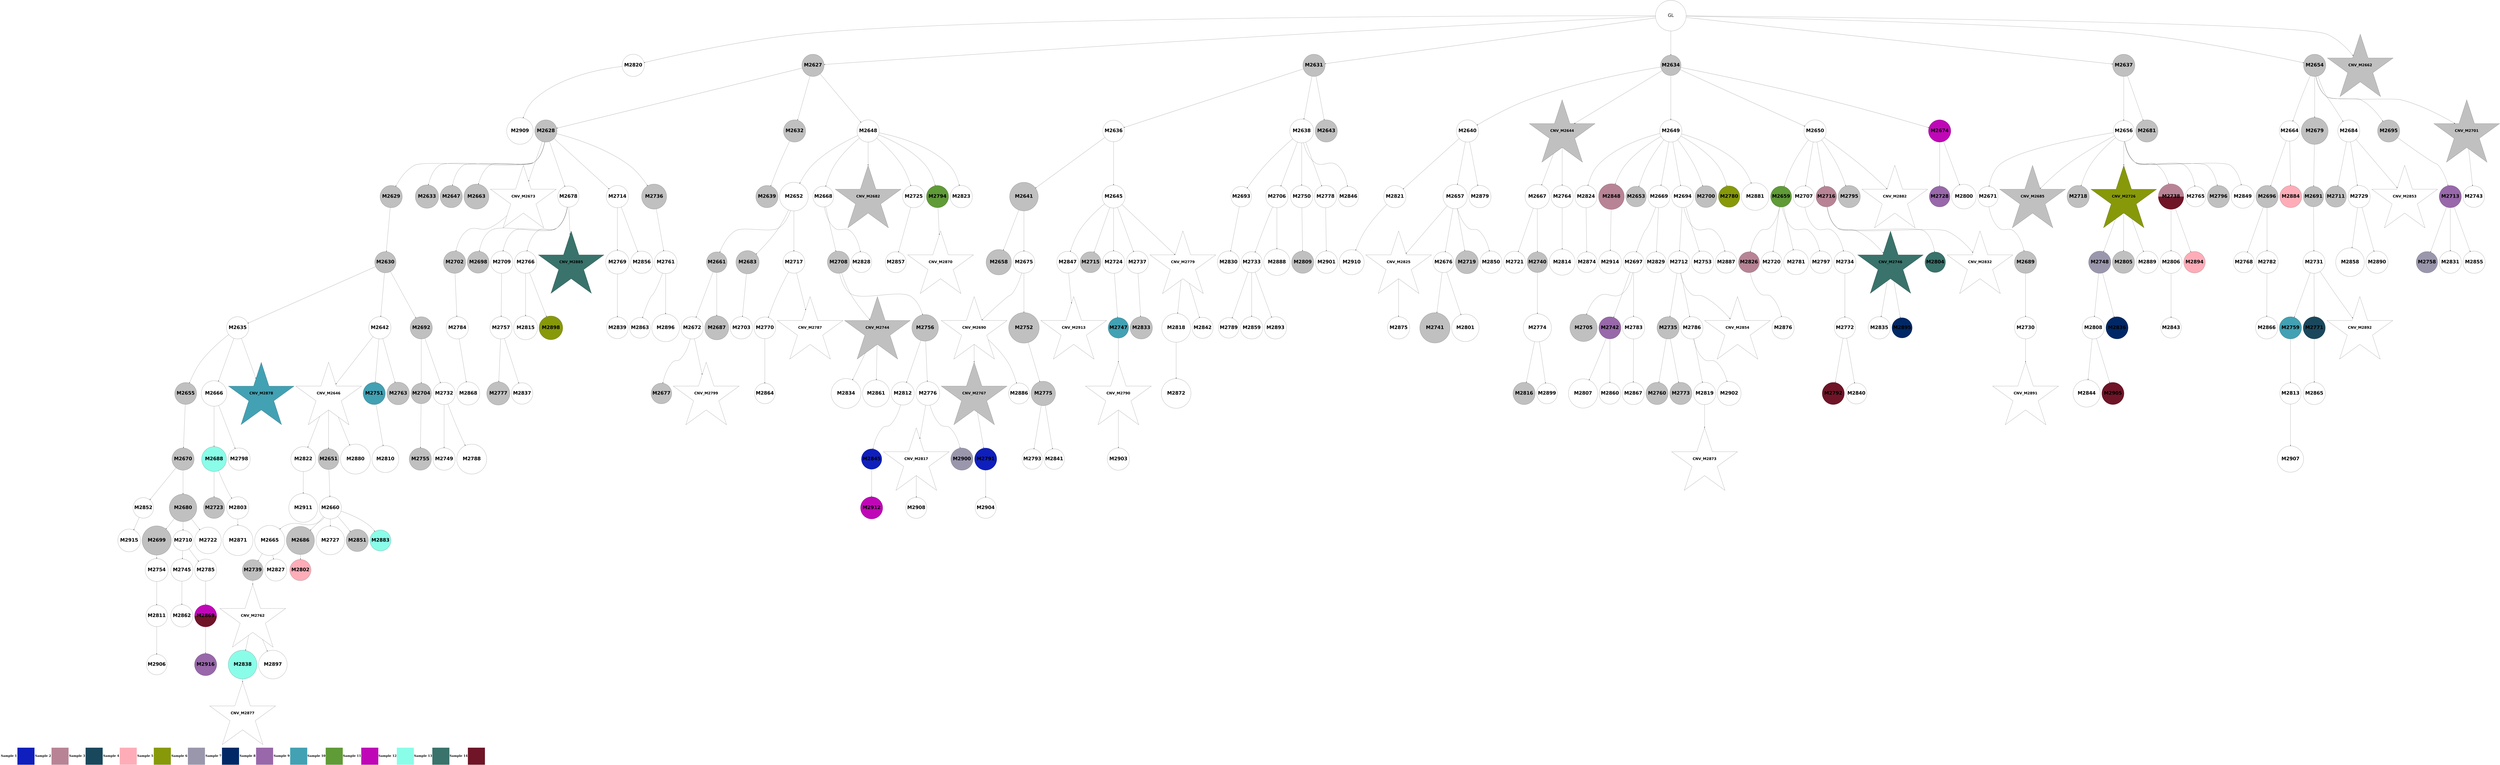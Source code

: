 digraph G { 
rankdir=TB;
2818 -> 2855;
2820 -> 2856;
2820 -> 2917;
2823 -> 2918;
2824 -> 2857;
2825 -> 2919;
2829 -> 2920;
2830 -> 2884;
2831 -> 2885;
2832 -> 2921;
2833 -> 2922;
2834 -> 2923;
2836 -> 2886;
2837 -> 2887;
2838 -> 2888;
2850 -> 2889;
2857 -> 2924;
2859 -> 2925;
2860 -> 2926;
2864 -> 2927;
2881 -> 2928;
2638 -> 2639;
2638 -> 2643;
2638 -> 2646;
2638 -> 2649;
2638 -> 2666;
2638 -> 2674;
2638 -> 2832;
2639 -> 2640;
2639 -> 2644;
2639 -> 2660;
2640 -> 2641;
2640 -> 2645;
2640 -> 2659;
2640 -> 2675;
2640 -> 2685;
2640 -> 2690;
2640 -> 2726;
2640 -> 2748;
2641 -> 2642;
2642 -> 2647;
2642 -> 2654;
2642 -> 2704;
2643 -> 2648;
2643 -> 2650;
2643 -> 2655;
2644 -> 2651;
2646 -> 2652;
2646 -> 2656;
2646 -> 2661;
2646 -> 2662;
2646 -> 2686;
2647 -> 2667;
2647 -> 2678;
2647 -> 2890;
2648 -> 2653;
2648 -> 2657;
2649 -> 2668;
2649 -> 2693;
2650 -> 2705;
2650 -> 2718;
2650 -> 2762;
2650 -> 2790;
2650 -> 2858;
2652 -> 2669;
2652 -> 2833;
2652 -> 2891;
2653 -> 2670;
2653 -> 2687;
2654 -> 2658;
2654 -> 2763;
2654 -> 2775;
2656 -> 2679;
2656 -> 2776;
2657 -> 2727;
2657 -> 2736;
2657 -> 2749;
2657 -> 2791;
2657 -> 2859;
2658 -> 2663;
2658 -> 2834;
2658 -> 2892;
2660 -> 2664;
2660 -> 2680;
2660 -> 2694;
2660 -> 2737;
2660 -> 2806;
2660 -> 2835;
2661 -> 2665;
2661 -> 2681;
2661 -> 2706;
2661 -> 2712;
2661 -> 2792;
2661 -> 2836;
2661 -> 2860;
2661 -> 2893;
2662 -> 2671;
2662 -> 2719;
2662 -> 2728;
2662 -> 2807;
2662 -> 2894;
2663 -> 2672;
2664 -> 2673;
2664 -> 2695;
2664 -> 2729;
2666 -> 2676;
2666 -> 2691;
2666 -> 2696;
2666 -> 2707;
2666 -> 2713;
2667 -> 2682;
2668 -> 2683;
2668 -> 2697;
2668 -> 2730;
2668 -> 2738;
2668 -> 2750;
2668 -> 2777;
2668 -> 2808;
2668 -> 2861;
2669 -> 2688;
2669 -> 2731;
2669 -> 2837;
2669 -> 2862;
2671 -> 2732;
2671 -> 2793;
2671 -> 2809;
2671 -> 2838;
2672 -> 2677;
2672 -> 2698;
2672 -> 2739;
2672 -> 2863;
2672 -> 2895;
2673 -> 2684;
2673 -> 2699;
2676 -> 2708;
2676 -> 2896;
2677 -> 2751;
2677 -> 2839;
2678 -> 2700;
2678 -> 2810;
2679 -> 2733;
2679 -> 2752;
2680 -> 2720;
2680 -> 2840;
2681 -> 2709;
2681 -> 2841;
2682 -> 2692;
2682 -> 2864;
2683 -> 2701;
2684 -> 2689;
2684 -> 2811;
2685 -> 2714;
2686 -> 2740;
2686 -> 2812;
2687 -> 2702;
2687 -> 2764;
2688 -> 2753;
2688 -> 2813;
2690 -> 2710;
2690 -> 2721;
2690 -> 2778;
2690 -> 2897;
2691 -> 2703;
2692 -> 2711;
2692 -> 2722;
2692 -> 2734;
2695 -> 2715;
2696 -> 2723;
2696 -> 2741;
2696 -> 2865;
2698 -> 2814;
2700 -> 2735;
2700 -> 2815;
2701 -> 2742;
2702 -> 2779;
2702 -> 2898;
2703 -> 2743;
2704 -> 2716;
2704 -> 2744;
2705 -> 2842;
2706 -> 2724;
2706 -> 2765;
2706 -> 2899;
2707 -> 2725;
2708 -> 2780;
2708 -> 2794;
2709 -> 2717;
2709 -> 2754;
2709 -> 2795;
2711 -> 2766;
2713 -> 2755;
2714 -> 2796;
2716 -> 2767;
2718 -> 2745;
2718 -> 2900;
2719 -> 2746;
2720 -> 2756;
2720 -> 2768;
2721 -> 2769;
2722 -> 2757;
2722 -> 2797;
2724 -> 2747;
2724 -> 2798;
2724 -> 2866;
2725 -> 2770;
2725 -> 2843;
2725 -> 2867;
2726 -> 2781;
2726 -> 2868;
2728 -> 2758;
2728 -> 2816;
2728 -> 2844;
2729 -> 2782;
2729 -> 2799;
2736 -> 2759;
2737 -> 2869;
2738 -> 2760;
2738 -> 2817;
2738 -> 2901;
2741 -> 2870;
2741 -> 2902;
2742 -> 2903;
2743 -> 2771;
2743 -> 2783;
2743 -> 2904;
2744 -> 2761;
2744 -> 2800;
2745 -> 2801;
2745 -> 2871;
2745 -> 2905;
2746 -> 2784;
2747 -> 2772;
2747 -> 2785;
2748 -> 2773;
2749 -> 2845;
2750 -> 2818;
2750 -> 2906;
2751 -> 2774;
2752 -> 2786;
2754 -> 2819;
2754 -> 2872;
2756 -> 2846;
2756 -> 2873;
2757 -> 2874;
2758 -> 2847;
2758 -> 2907;
2759 -> 2802;
2760 -> 2820;
2760 -> 2848;
2762 -> 2821;
2763 -> 2822;
2764 -> 2787;
2766 -> 2823;
2768 -> 2788;
2768 -> 2824;
2769 -> 2789;
2769 -> 2849;
2771 -> 2825;
2773 -> 2875;
2773 -> 2908;
2774 -> 2850;
2774 -> 2909;
2776 -> 2826;
2778 -> 2827;
2778 -> 2910;
2779 -> 2803;
2781 -> 2851;
2782 -> 2876;
2783 -> 2877;
2784 -> 2804;
2784 -> 2852;
2786 -> 2828;
2786 -> 2911;
2787 -> 2805;
2787 -> 2853;
2788 -> 2829;
2788 -> 2912;
2790 -> 2913;
2791 -> 2830;
2791 -> 2854;
2794 -> 2878;
2795 -> 2879;
2796 -> 2880;
2797 -> 2881;
2798 -> 2831;
2798 -> 2914;
2802 -> 2915;
2803 -> 2916;
2806 -> 2882;
2815 -> 2883;
2750 [shape=circle style=wedged color="#b88495:#6f1527" fontname="helvetica-bold" fontsize=56 label="M2738" width=4.18 height=2 ];
2917 [shape=circle style=filled fillcolor="#6f1527" fontname="helvetica-bold" fontsize=56 label="M2905" width=0.92 height=2 ];
2659 [shape=circle style=filled fillcolor=grey fontname="helvetica-bold" fontsize=56 label="M2647" width=0.18 height=2 ];
2804 [shape=circle style=filled fillcolor="#6f1527" fontname="helvetica-bold" fontsize=56 label="M2792" width=1.1 height=2 ];
2881 [shape=circle style=wedged color="#c007b7:#6f1527" fontname="helvetica-bold" fontsize=56 label="M2869" width=0.58 height=2 ];
2810 [shape=circle style=filled fillcolor=white fontname="helvetica-bold" fontsize=56 label="M2798" width=1.27 height=2 ];
2809 [shape=circle style=filled fillcolor=white fontname="helvetica-bold" fontsize=56 label="M2797" width=0.17 height=2 ];
2870 [shape=circle style=filled fillcolor=white fontname="helvetica-bold" fontsize=56 label="M2858" width=4.66 height=2 ];
2880 [shape=circle style=filled fillcolor=white fontname="helvetica-bold" fontsize=56 label="M2868" width=3.75 height=2 ];
2849 [shape=circle style=filled fillcolor=white fontname="helvetica-bold" fontsize=56 label="M2837" width=2.34 height=2 ];
2823 [shape=circle style=filled fillcolor=white fontname="helvetica-bold" fontsize=56 label="M2811" width=3.51 height=2 ];
2729 [shape=circle style=filled fillcolor=white fontname="helvetica-bold" fontsize=56 label="M2717" width=3.58 height=2 ];
2733 [shape=circle style=filled fillcolor=white fontname="helvetica-bold" fontsize=56 label="M2721" width=2.09 height=2 ];
2707 [shape=circle style=filled fillcolor=grey fontname="helvetica-bold" fontsize=56 label="M2695" width=1.36 height=2 ];
2687 [shape=circle style=filled fillcolor=white fontname="helvetica-bold" fontsize=56 label="M2675" width=2.12 height=2 ];
2897 [shape=star style=filled fillcolor="#39736b" fontname="helvetica-bold" fontsize=42 label="CNV_M2885"];
2713 [shape=star style=filled fillcolor=grey fontname="helvetica-bold" fontsize=42 label="CNV_M2701"];
2889 [shape=star style=filled fillcolor=white fontname="helvetica-bold" fontsize=42 label="CNV_M2877"];
2658 [shape=star style=filled fillcolor=white fontname="helvetica-bold" fontsize=42 label="CNV_M2646"];
2816 [shape=circle style=filled fillcolor="#39736b" fontname="helvetica-bold" fontsize=56 label="M2804" width=2.94 height=2 ];
2789 [shape=circle style=filled fillcolor=grey fontname="helvetica-bold" fontsize=56 label="M2777" width=3.78 height=2 ];
2815 [shape=circle style=filled fillcolor=white fontname="helvetica-bold" fontsize=56 label="M2803" width=0.2 height=2 ];
2782 [shape=circle style=filled fillcolor=white fontname="helvetica-bold" fontsize=56 label="M2770" width=2.21 height=2 ];
2692 [shape=circle style=filled fillcolor=grey fontname="helvetica-bold" fontsize=56 label="M2680" width=4.48 height=2 ];
2775 [shape=circle style=filled fillcolor=grey fontname="helvetica-bold" fontsize=56 label="M2763" width=3.68 height=2 ];
2925 [shape=star style=filled fillcolor=white fontname="helvetica-bold" fontsize=42 label="CNV_M2913"];
2908 [shape=circle style=filled fillcolor=white fontname="helvetica-bold" fontsize=56 label="M2896" width=4.51 height=2 ];
2678 [shape=circle style=filled fillcolor=white fontname="helvetica-bold" fontsize=56 label="M2666" width=4.16 height=2 ];
2832 [shape=circle style=filled fillcolor=white fontname="helvetica-bold" fontsize=56 label="M2820" width=0.05 height=2 ];
2850 [shape=circle style=filled fillcolor="#8afde9" fontname="helvetica-bold" fontsize=56 label="M2838" width=4.7 height=2 ];
2675 [shape=circle style=filled fillcolor=grey fontname="helvetica-bold" fontsize=56 label="M2663" width=4.07 height=2 ];
2708 [shape=circle style=filled fillcolor=grey fontname="helvetica-bold" fontsize=56 label="M2696" width=0.19 height=2 ];
2888 [shape=circle style=filled fillcolor=white fontname="helvetica-bold" fontsize=56 label="M2876" width=1.79 height=2 ];
2731 [shape=circle style=filled fillcolor=grey fontname="helvetica-bold" fontsize=56 label="M2719" width=3.75 height=2 ];
2894 [shape=star style=filled fillcolor=white fontname="helvetica-bold" fontsize=42 label="CNV_M2882"];
2755 [shape=circle style=filled fillcolor=white fontname="helvetica-bold" fontsize=56 label="M2743" width=3.52 height=2 ];
2895 [shape=circle style=filled fillcolor="#8afde9" fontname="helvetica-bold" fontsize=56 label="M2883" width=2.57 height=2 ];
2666 [shape=circle style=filled fillcolor=grey fontname="helvetica-bold" fontsize=56 label="M2654" width=1.86 height=2 ];
2672 [shape=circle style=filled fillcolor=white fontname="helvetica-bold" fontsize=56 label="M2660" width=1.2 height=2 ];
2640 [shape=circle style=filled fillcolor=grey fontname="helvetica-bold" fontsize=56 label="M2628" width=0.17 height=2 ];
2817 [shape=circle style=filled fillcolor=grey fontname="helvetica-bold" fontsize=56 label="M2805" width=1.89 height=2 ];
2759 [shape=circle style=filled fillcolor="#42a1b3" fontname="helvetica-bold" fontsize=56 label="M2747" width=3.05 height=2 ];
2684 [shape=circle style=filled fillcolor=white fontname="helvetica-bold" fontsize=56 label="M2672" width=1.06 height=2 ];
2671 [shape=circle style=filled fillcolor="#5f9b37" fontname="helvetica-bold" fontsize=56 label="M2659" width=2.58 height=2 ];
2790 [shape=circle style=filled fillcolor=white fontname="helvetica-bold" fontsize=56 label="M2778" width=1.48 height=2 ];
2797 [shape=circle style=filled fillcolor=white fontname="helvetica-bold" fontsize=56 label="M2785" width=2.09 height=2 ];
2866 [shape=star style=filled fillcolor=white fontname="helvetica-bold" fontsize=42 label="CNV_M2854"];
2885 [shape=star style=filled fillcolor=white fontname="helvetica-bold" fontsize=42 label="CNV_M2873"];
2705 [shape=circle style=filled fillcolor=white fontname="helvetica-bold" fontsize=56 label="M2693" width=3.21 height=2 ];
2748 [shape=circle style=filled fillcolor=grey fontname="helvetica-bold" fontsize=56 label="M2736" width=4.09 height=2 ];
2874 [shape=circle style=filled fillcolor=white fontname="helvetica-bold" fontsize=56 label="M2862" width=0.94 height=2 ];
2768 [shape=circle style=filled fillcolor=grey fontname="helvetica-bold" fontsize=56 label="M2756" width=4.34 height=2 ];
2740 [shape=circle style=filled fillcolor="#9868aa" fontname="helvetica-bold" fontsize=56 label="M2728" width=2.8 height=2 ];
2821 [shape=circle style=filled fillcolor=grey fontname="helvetica-bold" fontsize=56 label="M2809" width=1.95 height=2 ];
2830 [shape=circle style=filled fillcolor=white fontname="helvetica-bold" fontsize=56 label="M2818" width=4.69 height=2 ];
2718 [shape=circle style=filled fillcolor=white fontname="helvetica-bold" fontsize=56 label="M2706" width=0.62 height=2 ];
2744 [shape=circle style=filled fillcolor=white fontname="helvetica-bold" fontsize=56 label="M2732" width=1.43 height=2 ];
2903 [shape=star style=filled fillcolor=white fontname="helvetica-bold" fontsize=42 label="CNV_M2891"];
2780 [shape=circle style=filled fillcolor=white fontname="helvetica-bold" fontsize=56 label="M2768" width=2.65 height=2 ];
2909 [shape=circle style=filled fillcolor=white fontname="helvetica-bold" fontsize=56 label="M2897" width=4.66 height=2 ];
2826 [shape=circle style=filled fillcolor=white fontname="helvetica-bold" fontsize=56 label="M2814" width=4.22 height=2 ];
2698 [shape=circle style=filled fillcolor=grey fontname="helvetica-bold" fontsize=56 label="M2686" width=4.59 height=2 ];
2737 [shape=circle style=filled fillcolor=white fontname="helvetica-bold" fontsize=56 label="M2725" width=0.64 height=2 ];
2689 [shape=circle style=filled fillcolor=grey fontname="helvetica-bold" fontsize=56 label="M2677" width=2.89 height=2 ];
2831 [shape=circle style=filled fillcolor=white fontname="helvetica-bold" fontsize=56 label="M2819" width=1.87 height=2 ];
2868 [shape=circle style=filled fillcolor=white fontname="helvetica-bold" fontsize=56 label="M2856" width=1.92 height=2 ];
2875 [shape=circle style=filled fillcolor=white fontname="helvetica-bold" fontsize=56 label="M2863" width=2.95 height=2 ];
2924 [shape=circle style=filled fillcolor="#c007b7" fontname="helvetica-bold" fontsize=56 label="M2912" width=1.38 height=2 ];
2785 [shape=circle style=filled fillcolor=grey fontname="helvetica-bold" fontsize=56 label="M2773" width=1.14 height=2 ];
2654 [shape=circle style=filled fillcolor=white fontname="helvetica-bold" fontsize=56 label="M2642" width=1.49 height=2 ];
2860 [shape=circle style=filled fillcolor="#b88495" fontname="helvetica-bold" fontsize=56 label="M2848" width=4.2 height=2 ];
2649 [shape=circle style=filled fillcolor=grey fontname="helvetica-bold" fontsize=56 label="M2637" width=0.61 height=2 ];
2741 [shape=circle style=filled fillcolor=white fontname="helvetica-bold" fontsize=56 label="M2729" width=1.72 height=2 ];
2639 [shape=circle style=filled fillcolor=grey fontname="helvetica-bold" fontsize=56 label="M2627" width=0.59 height=2 ];
2779 [shape=star style=filled fillcolor=grey fontname="helvetica-bold" fontsize=42 label="CNV_M2767"];
2712 [shape=circle style=filled fillcolor=grey fontname="helvetica-bold" fontsize=56 label="M2700" width=3.55 height=2 ];
2767 [shape=circle style=filled fillcolor=grey fontname="helvetica-bold" fontsize=56 label="M2755" width=1.05 height=2 ];
2752 [shape=circle style=filled fillcolor=grey fontname="helvetica-bold" fontsize=56 label="M2740" width=3 height=2 ];
2660 [shape=circle style=filled fillcolor=white fontname="helvetica-bold" fontsize=56 label="M2648" width=1.64 height=2 ];
2899 [shape=circle style=filled fillcolor=white fontname="helvetica-bold" fontsize=56 label="M2887" width=2.16 height=2 ];
2736 [shape=circle style=filled fillcolor=white fontname="helvetica-bold" fontsize=56 label="M2724" width=1.98 height=2 ];
2788 [shape=circle style=filled fillcolor=white fontname="helvetica-bold" fontsize=56 label="M2776" width=3.88 height=2 ];
2796 [shape=circle style=filled fillcolor=white fontname="helvetica-bold" fontsize=56 label="M2784" width=1.26 height=2 ];
2766 [shape=circle style=filled fillcolor=white fontname="helvetica-bold" fontsize=56 label="M2754" width=3.74 height=2 ];
2764 [shape=circle style=filled fillcolor=grey fontname="helvetica-bold" fontsize=56 label="M2752" width=4.99 height=2 ];
2861 [shape=circle style=filled fillcolor=white fontname="helvetica-bold" fontsize=56 label="M2849" width=3.79 height=2 ];
2662 [shape=circle style=filled fillcolor=white fontname="helvetica-bold" fontsize=56 label="M2650" width=0.2 height=2 ];
2699 [shape=circle style=filled fillcolor=grey fontname="helvetica-bold" fontsize=56 label="M2687" width=3.92 height=2 ];
2808 [shape=circle style=filled fillcolor=grey fontname="helvetica-bold" fontsize=56 label="M2796" width=1.92 height=2 ];
2923 [shape=circle style=filled fillcolor=white fontname="helvetica-bold" fontsize=56 label="M2911" width=4.71 height=2 ];
2690 [shape=circle style=filled fillcolor=white fontname="helvetica-bold" fontsize=56 label="M2678" width=3.44 height=2 ];
2643 [shape=circle style=filled fillcolor=grey fontname="helvetica-bold" fontsize=56 label="M2631" width=0.19 height=2 ];
2927 [shape=circle style=filled fillcolor=white fontname="helvetica-bold" fontsize=56 label="M2915" width=3.71 height=2 ];
2761 [shape=circle style=filled fillcolor=white fontname="helvetica-bold" fontsize=56 label="M2749" width=0.64 height=2 ];
2836 [shape=circle style=filled fillcolor=white fontname="helvetica-bold" fontsize=56 label="M2824" width=1.83 height=2 ];
2877 [shape=circle style=filled fillcolor=white fontname="helvetica-bold" fontsize=56 label="M2865" width=0.48 height=2 ];
2795 [shape=circle style=filled fillcolor=white fontname="helvetica-bold" fontsize=56 label="M2783" width=1.97 height=2 ];
2765 [shape=circle style=filled fillcolor=white fontname="helvetica-bold" fontsize=56 label="M2753" width=0.6 height=2 ];
2827 [shape=circle style=filled fillcolor=white fontname="helvetica-bold" fontsize=56 label="M2815" width=3.88 height=2 ];
2679 [shape=circle style=filled fillcolor=white fontname="helvetica-bold" fontsize=56 label="M2667" width=3.98 height=2 ];
2641 [shape=circle style=filled fillcolor=grey fontname="helvetica-bold" fontsize=56 label="M2629" width=1.46 height=2 ];
2824 [shape=circle style=filled fillcolor=white fontname="helvetica-bold" fontsize=56 label="M2812" width=3.78 height=2 ];
2915 [shape=circle style=filled fillcolor=white fontname="helvetica-bold" fontsize=56 label="M2903" width=1.97 height=2 ];
2792 [shape=circle style=filled fillcolor="#879909" fontname="helvetica-bold" fontsize=56 label="M2780" width=2.32 height=2 ];
2756 [shape=star style=filled fillcolor=grey fontname="helvetica-bold" fontsize=42 label="CNV_M2744"];
2727 [shape=circle style=filled fillcolor=grey fontname="helvetica-bold" fontsize=56 label="M2715" width=2.63 height=2 ];
2711 [shape=circle style=filled fillcolor=grey fontname="helvetica-bold" fontsize=56 label="M2699" width=4.76 height=2 ];
2864 [shape=circle style=filled fillcolor=white fontname="helvetica-bold" fontsize=56 label="M2852" width=2.95 height=2 ];
2710 [shape=circle style=filled fillcolor=grey fontname="helvetica-bold" fontsize=56 label="M2698" width=2.13 height=2 ];
2926 [shape=circle style=filled fillcolor=white fontname="helvetica-bold" fontsize=56 label="M2914" width=3.74 height=2 ];
2664 [shape=circle style=filled fillcolor=white fontname="helvetica-bold" fontsize=56 label="M2652" width=4.67 height=2 ];
2653 [shape=circle style=filled fillcolor=grey fontname="helvetica-bold" fontsize=56 label="M2641" width=4.66 height=2 ];
2720 [shape=circle style=filled fillcolor=grey fontname="helvetica-bold" fontsize=56 label="M2708" width=0.95 height=2 ];
2919 [shape=circle style=filled fillcolor=white fontname="helvetica-bold" fontsize=56 label="M2907" width=4.28 height=2 ];
2807 [shape=circle style=filled fillcolor=grey fontname="helvetica-bold" fontsize=56 label="M2795" width=1.13 height=2 ];
2763 [shape=circle style=filled fillcolor="#42a1b3" fontname="helvetica-bold" fontsize=56 label="M2751" width=0.64 height=2 ];
2739 [shape=circle style=filled fillcolor=white fontname="helvetica-bold" fontsize=56 label="M2727" width=4.65 height=2 ];
2891 [shape=circle style=filled fillcolor=white fontname="helvetica-bold" fontsize=56 label="M2879" width=0.4 height=2 ];
2876 [shape=circle style=filled fillcolor=white fontname="helvetica-bold" fontsize=56 label="M2864" width=3.12 height=2 ];
2900 [shape=circle style=filled fillcolor=white fontname="helvetica-bold" fontsize=56 label="M2888" width=4.31 height=2 ];
2920 [shape=circle style=filled fillcolor=white fontname="helvetica-bold" fontsize=56 label="M2908" width=2.62 height=2 ];
2898 [shape=circle style=filled fillcolor=white fontname="helvetica-bold" fontsize=56 label="M2886" width=2.66 height=2 ];
2813 [shape=circle style=filled fillcolor=white fontname="helvetica-bold" fontsize=56 label="M2801" width=4.47 height=2 ];
2715 [shape=circle style=filled fillcolor=white fontname="helvetica-bold" fontsize=56 label="M2703" width=1.62 height=2 ];
2857 [shape=circle style=filled fillcolor="#0f1fbd" fontname="helvetica-bold" fontsize=56 label="M2845" width=3.21 height=2 ];
2879 [shape=circle style=filled fillcolor=white fontname="helvetica-bold" fontsize=56 label="M2867" width=1.11 height=2 ];
2722 [shape=circle style=filled fillcolor=white fontname="helvetica-bold" fontsize=56 label="M2710" width=3.29 height=2 ];
2726 [shape=circle style=filled fillcolor=white fontname="helvetica-bold" fontsize=56 label="M2714" width=1.91 height=2 ];
2852 [shape=circle style=filled fillcolor=white fontname="helvetica-bold" fontsize=56 label="M2840" width=2.69 height=2 ];
2644 [shape=circle style=filled fillcolor=grey fontname="helvetica-bold" fontsize=56 label="M2632" width=1.32 height=2 ];
2872 [shape=circle style=filled fillcolor=white fontname="helvetica-bold" fontsize=56 label="M2860" width=2.32 height=2 ];
2828 [shape=circle style=filled fillcolor=grey fontname="helvetica-bold" fontsize=56 label="M2816" width=0.35 height=2 ];
2723 [shape=circle style=filled fillcolor=grey fontname="helvetica-bold" fontsize=56 label="M2711" width=2.45 height=2 ];
2747 [shape=circle style=filled fillcolor=grey fontname="helvetica-bold" fontsize=56 label="M2735" width=0.44 height=2 ];
2911 [shape=circle style=filled fillcolor=white fontname="helvetica-bold" fontsize=56 label="M2899" width=2.93 height=2 ];
2730 [shape=circle style=filled fillcolor=grey fontname="helvetica-bold" fontsize=56 label="M2718" width=1.98 height=2 ];
2680 [shape=circle style=filled fillcolor=white fontname="helvetica-bold" fontsize=56 label="M2668" width=2.78 height=2 ];
2769 [shape=circle style=filled fillcolor=white fontname="helvetica-bold" fontsize=56 label="M2757" width=1.23 height=2 ];
2771 [shape=circle style=filled fillcolor="#42a1b3" fontname="helvetica-bold" fontsize=56 label="M2759" width=0.78 height=2 ];
2694 [shape=star style=filled fillcolor=grey fontname="helvetica-bold" fontsize=42 label="CNV_M2682"];
2856 [shape=circle style=filled fillcolor=white fontname="helvetica-bold" fontsize=56 label="M2844" width=4.44 height=2 ];
2647 [shape=circle style=filled fillcolor=white fontname="helvetica-bold" fontsize=56 label="M2635" width=0.19 height=2 ];
2793 [shape=circle style=filled fillcolor=white fontname="helvetica-bold" fontsize=56 label="M2781" width=4.05 height=2 ];
2701 [shape=circle style=filled fillcolor=grey fontname="helvetica-bold" fontsize=56 label="M2689" width=1.86 height=2 ];
2805 [shape=circle style=filled fillcolor=white fontname="helvetica-bold" fontsize=56 label="M2793" width=3.3 height=2 ];
2871 [shape=circle style=filled fillcolor=white fontname="helvetica-bold" fontsize=56 label="M2859" width=1.23 height=2 ];
2791 [shape=star style=filled fillcolor=white fontname="helvetica-bold" fontsize=42 label="CNV_M2779"];
2801 [shape=circle style=filled fillcolor=white fontname="helvetica-bold" fontsize=56 label="M2789" width=3.04 height=2 ];
2725 [shape=circle style=filled fillcolor="#9868aa" fontname="helvetica-bold" fontsize=56 label="M2713" width=1.68 height=2 ];
2843 [shape=circle style=filled fillcolor=white fontname="helvetica-bold" fontsize=56 label="M2831" width=0.83 height=2 ];
2901 [shape=circle style=filled fillcolor=white fontname="helvetica-bold" fontsize=56 label="M2889" width=1.31 height=2 ];
2749 [shape=circle style=filled fillcolor=white fontname="helvetica-bold" fontsize=56 label="M2737" width=2.02 height=2 ];
2928 [shape=circle style=filled fillcolor="#9868aa" fontname="helvetica-bold" fontsize=56 label="M2916" width=0.75 height=2 ];
2820 [shape=circle style=filled fillcolor=white fontname="helvetica-bold" fontsize=56 label="M2808" width=0.69 height=2 ];
2688 [shape=circle style=filled fillcolor=white fontname="helvetica-bold" fontsize=56 label="M2676" width=3.38 height=2 ];
2721 [shape=circle style=filled fillcolor=white fontname="helvetica-bold" fontsize=56 label="M2709" width=1.04 height=2 ];
2656 [shape=star style=filled fillcolor=grey fontname="helvetica-bold" fontsize=42 label="CNV_M2644"];
2845 [shape=circle style=filled fillcolor=grey fontname="helvetica-bold" fontsize=56 label="M2833" width=3.64 height=2 ];
2907 [shape=circle style=filled fillcolor="#002866" fontname="helvetica-bold" fontsize=56 label="M2895" width=3.31 height=2 ];
2735 [shape=circle style=filled fillcolor=grey fontname="helvetica-bold" fontsize=56 label="M2723" width=2.45 height=2 ];
2728 [shape=circle style=filled fillcolor="#b88495" fontname="helvetica-bold" fontsize=56 label="M2716" width=2.9 height=2 ];
2760 [shape=circle style=filled fillcolor="#9a97ad" fontname="helvetica-bold" fontsize=56 label="M2748" width=0.75 height=2 ];
2819 [shape=circle style=filled fillcolor=white fontname="helvetica-bold" fontsize=56 label="M2807" width=4.77 height=2 ];
2746 [shape=circle style=filled fillcolor=white fontname="helvetica-bold" fontsize=56 label="M2734" width=0.2 height=2 ];
2742 [shape=circle style=filled fillcolor=white fontname="helvetica-bold" fontsize=56 label="M2730" width=2.07 height=2 ];
2794 [shape=circle style=filled fillcolor=white fontname="helvetica-bold" fontsize=56 label="M2782" width=3.64 height=2 ];
2778 [shape=circle style=filled fillcolor=white fontname="helvetica-bold" fontsize=56 label="M2766" width=3.62 height=2 ];
2835 [shape=circle style=filled fillcolor=white fontname="helvetica-bold" fontsize=56 label="M2823" width=0.26 height=2 ];
2814 [shape=circle style=filled fillcolor="#feadb8" fontname="helvetica-bold" fontsize=56 label="M2802" width=2.42 height=2 ];
2648 [shape=circle style=filled fillcolor=white fontname="helvetica-bold" fontsize=56 label="M2636" width=2.25 height=2 ];
2717 [shape=circle style=filled fillcolor=grey fontname="helvetica-bold" fontsize=56 label="M2705" width=4.46 height=2 ];
2743 [shape=circle style=filled fillcolor=white fontname="helvetica-bold" fontsize=56 label="M2731" width=0.07 height=2 ];
2676 [shape=circle style=filled fillcolor=white fontname="helvetica-bold" fontsize=56 label="M2664" width=3.13 height=2 ];
2838 [shape=circle style=filled fillcolor="#b88495" fontname="helvetica-bold" fontsize=56 label="M2826" width=2.69 height=2 ];
2673 [shape=circle style=filled fillcolor=grey fontname="helvetica-bold" fontsize=56 label="M2661" width=2.9 height=2 ];
2800 [shape=circle style=filled fillcolor=white fontname="helvetica-bold" fontsize=56 label="M2788" width=4.88 height=2 ];
2825 [shape=circle style=filled fillcolor=white fontname="helvetica-bold" fontsize=56 label="M2813" width=2.41 height=2 ];
2818 [shape=circle style=filled fillcolor=white fontname="helvetica-bold" fontsize=56 label="M2806" width=1.88 height=2 ];
2751 [shape=circle style=filled fillcolor=grey fontname="helvetica-bold" fontsize=56 label="M2739" width=3.4 height=2 ];
2784 [shape=circle style=filled fillcolor=white fontname="helvetica-bold" fontsize=56 label="M2772" width=2.55 height=2 ];
2669 [shape=circle style=filled fillcolor=white fontname="helvetica-bold" fontsize=56 label="M2657" width=3.96 height=2 ];
2802 [shape=star style=filled fillcolor=white fontname="helvetica-bold" fontsize=42 label="CNV_M2790"];
2650 [shape=circle style=filled fillcolor=white fontname="helvetica-bold" fontsize=56 label="M2638" width=3.87 height=2 ];
2863 [shape=circle style=filled fillcolor=grey fontname="helvetica-bold" fontsize=56 label="M2851" width=1.58 height=2 ];
2887 [shape=circle style=filled fillcolor=white fontname="helvetica-bold" fontsize=56 label="M2875" width=0.9 height=2 ];
2865 [shape=star style=filled fillcolor=white fontname="helvetica-bold" fontsize=42 label="CNV_M2853"];
2772 [shape=circle style=filled fillcolor=grey fontname="helvetica-bold" fontsize=56 label="M2760" width=0.06 height=2 ];
2774 [shape=star style=filled fillcolor=white fontname="helvetica-bold" fontsize=42 label="CNV_M2762"];
2869 [shape=circle style=filled fillcolor=white fontname="helvetica-bold" fontsize=56 label="M2857" width=2.71 height=2 ];
2683 [shape=circle style=filled fillcolor=white fontname="helvetica-bold" fontsize=56 label="M2671" width=3.26 height=2 ];
2892 [shape=circle style=filled fillcolor=white fontname="helvetica-bold" fontsize=56 label="M2880" width=4.88 height=2 ];
2841 [shape=circle style=filled fillcolor=white fontname="helvetica-bold" fontsize=56 label="M2829" width=2.96 height=2 ];
2667 [shape=circle style=filled fillcolor=grey fontname="helvetica-bold" fontsize=56 label="M2655" width=2.11 height=2 ];
2913 [shape=circle style=filled fillcolor=white fontname="helvetica-bold" fontsize=56 label="M2901" width=0.95 height=2 ];
2904 [shape=star style=filled fillcolor=white fontname="helvetica-bold" fontsize=42 label="CNV_M2892"];
2833 [shape=circle style=filled fillcolor=white fontname="helvetica-bold" fontsize=56 label="M2821" width=1.39 height=2 ];
2855 [shape=circle style=filled fillcolor=white fontname="helvetica-bold" fontsize=56 label="M2843" width=3.13 height=2 ];
2700 [shape=circle style=filled fillcolor="#8afde9" fontname="helvetica-bold" fontsize=56 label="M2688" width=4.05 height=2 ];
2663 [shape=circle style=filled fillcolor=grey fontname="helvetica-bold" fontsize=56 label="M2651" width=2.71 height=2 ];
2878 [shape=circle style=filled fillcolor=white fontname="helvetica-bold" fontsize=56 label="M2866" width=1.4 height=2 ];
2732 [shape=circle style=filled fillcolor=white fontname="helvetica-bold" fontsize=56 label="M2720" width=2.47 height=2 ];
2886 [shape=circle style=filled fillcolor=white fontname="helvetica-bold" fontsize=56 label="M2874" width=3.18 height=2 ];
2714 [shape=circle style=filled fillcolor=grey fontname="helvetica-bold" fontsize=56 label="M2702" width=0.63 height=2 ];
2837 [shape=star style=filled fillcolor=white fontname="helvetica-bold" fontsize=42 label="CNV_M2825"];
2652 [shape=circle style=filled fillcolor=white fontname="helvetica-bold" fontsize=56 label="M2640" width=1.07 height=2 ];
2738 [shape=star style=filled fillcolor="#879909" fontname="helvetica-bold" fontsize=42 label="CNV_M2726"];
2703 [shape=circle style=filled fillcolor=grey fontname="helvetica-bold" fontsize=56 label="M2691" width=3.32 height=2 ];
2682 [shape=circle style=filled fillcolor=grey fontname="helvetica-bold" fontsize=56 label="M2670" width=1.3 height=2 ];
2709 [shape=circle style=filled fillcolor=white fontname="helvetica-bold" fontsize=56 label="M2697" width=2.54 height=2 ];
2776 [shape=circle style=filled fillcolor=white fontname="helvetica-bold" fontsize=56 label="M2764" width=1.31 height=2 ];
2829 [shape=star style=filled fillcolor=white fontname="helvetica-bold" fontsize=42 label="CNV_M2817"];
2783 [shape=circle style=filled fillcolor="#19485d" fontname="helvetica-bold" fontsize=56 label="M2771" width=1.89 height=2 ];
2883 [shape=circle style=filled fillcolor=white fontname="helvetica-bold" fontsize=56 label="M2871" width=4.91 height=2 ];
2851 [shape=circle style=filled fillcolor=white fontname="helvetica-bold" fontsize=56 label="M2839" width=2.23 height=2 ];
2719 [shape=circle style=filled fillcolor=white fontname="helvetica-bold" fontsize=56 label="M2707" width=2.39 height=2 ];
2839 [shape=circle style=filled fillcolor=white fontname="helvetica-bold" fontsize=56 label="M2827" width=3.59 height=2 ];
2657 [shape=circle style=filled fillcolor=white fontname="helvetica-bold" fontsize=56 label="M2645" width=3.73 height=2 ];
2811 [shape=star style=filled fillcolor=white fontname="helvetica-bold" fontsize=42 label="CNV_M2799"];
2896 [shape=circle style=filled fillcolor="#feadb8" fontname="helvetica-bold" fontsize=56 label="M2884" width=2.06 height=2 ];
2645 [shape=circle style=filled fillcolor=grey fontname="helvetica-bold" fontsize=56 label="M2633" width=3.81 height=2 ];
2757 [shape=circle style=filled fillcolor=white fontname="helvetica-bold" fontsize=56 label="M2745" width=0.27 height=2 ];
2862 [shape=circle style=filled fillcolor=white fontname="helvetica-bold" fontsize=56 label="M2850" width=1.43 height=2 ];
2702 [shape=star style=filled fillcolor=white fontname="helvetica-bold" fontsize=42 label="CNV_M2690"];
2758 [shape=star style=filled fillcolor="#39736b" fontname="helvetica-bold" fontsize=42 label="CNV_M2746"];
2646 [shape=circle style=filled fillcolor=grey fontname="helvetica-bold" fontsize=56 label="M2634" width=3.15 height=2 ];
2799 [shape=star style=filled fillcolor=white fontname="helvetica-bold" fontsize=42 label="CNV_M2787"];
2786 [shape=circle style=filled fillcolor=white fontname="helvetica-bold" fontsize=56 label="M2774" width=4.58 height=2 ];
2704 [shape=circle style=filled fillcolor=grey fontname="helvetica-bold" fontsize=56 label="M2692" width=1.03 height=2 ];
2918 [shape=circle style=filled fillcolor=white fontname="helvetica-bold" fontsize=56 label="M2906" width=3.18 height=2 ];
2906 [shape=circle style=filled fillcolor="#feadb8" fontname="helvetica-bold" fontsize=56 label="M2894" width=2.25 height=2 ];
2691 [shape=circle style=filled fillcolor=grey fontname="helvetica-bold" fontsize=56 label="M2679" width=4.38 height=2 ];
2873 [shape=circle style=filled fillcolor=white fontname="helvetica-bold" fontsize=56 label="M2861" width=4.4 height=2 ];
2681 [shape=circle style=filled fillcolor=white fontname="helvetica-bold" fontsize=56 label="M2669" width=1.23 height=2 ];
2754 [shape=circle style=filled fillcolor="#9868aa" fontname="helvetica-bold" fontsize=56 label="M2742" width=3.61 height=2 ];
2854 [shape=circle style=filled fillcolor=white fontname="helvetica-bold" fontsize=56 label="M2842" width=2.54 height=2 ];
2853 [shape=circle style=filled fillcolor=white fontname="helvetica-bold" fontsize=56 label="M2841" width=3.13 height=2 ];
2665 [shape=circle style=filled fillcolor=grey fontname="helvetica-bold" fontsize=56 label="M2653" width=3.03 height=2 ];
2846 [shape=circle style=filled fillcolor=white fontname="helvetica-bold" fontsize=56 label="M2834" width=4.88 height=2 ];
2812 [shape=circle style=filled fillcolor=white fontname="helvetica-bold" fontsize=56 label="M2800" width=4.01 height=2 ];
2847 [shape=circle style=filled fillcolor=white fontname="helvetica-bold" fontsize=56 label="M2835" width=0.62 height=2 ];
2842 [shape=circle style=filled fillcolor=white fontname="helvetica-bold" fontsize=56 label="M2830" width=0.96 height=2 ];
2695 [shape=circle style=filled fillcolor=grey fontname="helvetica-bold" fontsize=56 label="M2683" width=3.79 height=2 ];
2773 [shape=circle style=filled fillcolor=white fontname="helvetica-bold" fontsize=56 label="M2761" width=3.69 height=2 ];
2670 [shape=circle style=filled fillcolor=grey fontname="helvetica-bold" fontsize=56 label="M2658" width=4.14 height=2 ];
2674 [shape=star style=filled fillcolor=grey fontname="helvetica-bold" fontsize=42 label="CNV_M2662"];
2716 [shape=circle style=filled fillcolor=grey fontname="helvetica-bold" fontsize=56 label="M2704" width=3.11 height=2 ];
2910 [shape=circle style=filled fillcolor="#879909" fontname="helvetica-bold" fontsize=56 label="M2898" width=3.88 height=2 ];
2706 [shape=circle style=filled fillcolor=white fontname="helvetica-bold" fontsize=56 label="M2694" width=2.12 height=2 ];
2840 [shape=circle style=filled fillcolor=white fontname="helvetica-bold" fontsize=56 label="M2828" width=2.99 height=2 ];
2696 [shape=circle style=filled fillcolor=white fontname="helvetica-bold" fontsize=56 label="M2684" width=3.58 height=2 ];
2844 [shape=star style=filled fillcolor=white fontname="helvetica-bold" fontsize=42 label="CNV_M2832"];
2798 [shape=circle style=filled fillcolor=white fontname="helvetica-bold" fontsize=56 label="M2786" width=1.5 height=2 ];
2668 [shape=circle style=filled fillcolor=white fontname="helvetica-bold" fontsize=56 label="M2656" width=2.7 height=2 ];
2914 [shape=circle style=filled fillcolor=white fontname="helvetica-bold" fontsize=56 label="M2902" width=3.89 height=2 ];
2777 [shape=circle style=filled fillcolor=white fontname="helvetica-bold" fontsize=56 label="M2765" width=3.32 height=2 ];
2661 [shape=circle style=filled fillcolor=white fontname="helvetica-bold" fontsize=56 label="M2649" width=1.16 height=2 ];
2893 [shape=circle style=filled fillcolor=white fontname="helvetica-bold" fontsize=56 label="M2881" width=4.48 height=2 ];
2677 [shape=circle style=filled fillcolor=white fontname="helvetica-bold" fontsize=56 label="M2665" width=4.9 height=2 ];
2848 [shape=circle style=filled fillcolor="#002866" fontname="helvetica-bold" fontsize=56 label="M2836" width=0.68 height=2 ];
2803 [shape=circle style=filled fillcolor="#0f1fbd" fontname="helvetica-bold" fontsize=56 label="M2791" width=0.91 height=2 ];
2822 [shape=circle style=filled fillcolor=white fontname="helvetica-bold" fontsize=56 label="M2810" width=4.38 height=2 ];
2884 [shape=circle style=filled fillcolor=white fontname="helvetica-bold" fontsize=56 label="M2872" width=4.84 height=2 ];
2867 [shape=circle style=filled fillcolor=white fontname="helvetica-bold" fontsize=56 label="M2855" width=1.58 height=2 ];
2890 [shape=star style=filled fillcolor="#42a1b3" fontname="helvetica-bold" fontsize=42 label="CNV_M2878"];
2753 [shape=circle style=filled fillcolor=grey fontname="helvetica-bold" fontsize=56 label="M2741" width=4.94 height=2 ];
2655 [shape=circle style=filled fillcolor=grey fontname="helvetica-bold" fontsize=56 label="M2643" width=1.32 height=2 ];
2638 [label="GL" fontname="arial-bold" fontsize=56 width=5 height=5];
2724 [shape=circle style=filled fillcolor=white fontname="helvetica-bold" fontsize=56 label="M2712" width=0.22 height=2 ];
2902 [shape=circle style=filled fillcolor=white fontname="helvetica-bold" fontsize=56 label="M2890" width=1.22 height=2 ];
2734 [shape=circle style=filled fillcolor=white fontname="helvetica-bold" fontsize=56 label="M2722" width=4.33 height=2 ];
2651 [shape=circle style=filled fillcolor=grey fontname="helvetica-bold" fontsize=56 label="M2639" width=1.04 height=2 ];
2693 [shape=circle style=filled fillcolor=grey fontname="helvetica-bold" fontsize=56 label="M2681" width=1.25 height=2 ];
2642 [shape=circle style=filled fillcolor=grey fontname="helvetica-bold" fontsize=56 label="M2630" width=2.41 height=2 ];
2905 [shape=circle style=filled fillcolor=white fontname="helvetica-bold" fontsize=56 label="M2893" width=1.83 height=2 ];
2912 [shape=circle style=filled fillcolor="#9a97ad" fontname="helvetica-bold" fontsize=56 label="M2900" width=1.04 height=2 ];
2806 [shape=circle style=filled fillcolor="#5f9b37" fontname="helvetica-bold" fontsize=56 label="M2794" width=0.55 height=2 ];
2916 [shape=circle style=filled fillcolor=white fontname="helvetica-bold" fontsize=56 label="M2904" width=2.56 height=2 ];
2781 [shape=circle style=filled fillcolor=white fontname="helvetica-bold" fontsize=56 label="M2769" width=3.83 height=2 ];
2859 [shape=circle style=filled fillcolor=white fontname="helvetica-bold" fontsize=56 label="M2847" width=2.15 height=2 ];
2922 [shape=circle style=filled fillcolor=white fontname="helvetica-bold" fontsize=56 label="M2910" width=4.08 height=2 ];
2697 [shape=star style=filled fillcolor=grey fontname="helvetica-bold" fontsize=42 label="CNV_M2685"];
2686 [shape=circle style=filled fillcolor="#c007b7" fontname="helvetica-bold" fontsize=56 label="M2674" width=3.65 height=2 ];
2787 [shape=circle style=filled fillcolor=grey fontname="helvetica-bold" fontsize=56 label="M2775" width=3.98 height=2 ];
2834 [shape=circle style=filled fillcolor=white fontname="helvetica-bold" fontsize=56 label="M2822" width=4.05 height=2 ];
2770 [shape=circle style=filled fillcolor="#9a97ad" fontname="helvetica-bold" fontsize=56 label="M2758" width=2.32 height=2 ];
2882 [shape=star style=filled fillcolor=white fontname="helvetica-bold" fontsize=42 label="CNV_M2870"];
2745 [shape=circle style=filled fillcolor=white fontname="helvetica-bold" fontsize=56 label="M2733" width=2.56 height=2 ];
2858 [shape=circle style=filled fillcolor=white fontname="helvetica-bold" fontsize=56 label="M2846" width=3.28 height=2 ];
2921 [shape=circle style=filled fillcolor=white fontname="helvetica-bold" fontsize=56 label="M2909" width=4.34 height=2 ];
2685 [shape=star style=filled fillcolor=white fontname="helvetica-bold" fontsize=42 label="CNV_M2673"];
2762 [shape=circle style=filled fillcolor=white fontname="helvetica-bold" fontsize=56 label="M2750" width=0.64 height=2 ];
{rank=sink;
Legend[shape=none, margin=0, label=<<TABLE border="0" cellborder="0" cellspacing="0"> 
<TR><TD width="200" height="200" colspan="1"><FONT POINT-SIZE="36.0"><B>Sample 1</B></FONT></TD><TD width="200" height="200" colspan="1" BGCOLOR="#0f1fbd"></TD>
<TD width="200" height="200" colspan="1"><FONT POINT-SIZE="36.0"><B>Sample 2</B></FONT></TD><TD width="200" height="200" colspan="1" BGCOLOR="#b88495"></TD>
<TD width="200" height="200" colspan="1"><FONT POINT-SIZE="36.0"><B>Sample 3</B></FONT></TD><TD width="200" height="200" colspan="1" BGCOLOR="#19485d"></TD>
<TD width="200" height="200" colspan="1"><FONT POINT-SIZE="36.0"><B>Sample 4</B></FONT></TD><TD width="200" height="200" colspan="1" BGCOLOR="#feadb8"></TD>
<TD width="200" height="200" colspan="1"><FONT POINT-SIZE="36.0"><B>Sample 5</B></FONT></TD><TD width="200" height="200" colspan="1" BGCOLOR="#879909"></TD>
<TD width="200" height="200" colspan="1"><FONT POINT-SIZE="36.0"><B>Sample 6</B></FONT></TD><TD width="200" height="200" colspan="1" BGCOLOR="#9a97ad"></TD>
<TD width="200" height="200" colspan="1"><FONT POINT-SIZE="36.0"><B>Sample 7</B></FONT></TD><TD width="200" height="200" colspan="1" BGCOLOR="#002866"></TD>
<TD width="200" height="200" colspan="1"><FONT POINT-SIZE="36.0"><B>Sample 8</B></FONT></TD><TD width="200" height="200" colspan="1" BGCOLOR="#9868aa"></TD>
<TD width="200" height="200" colspan="1"><FONT POINT-SIZE="36.0"><B>Sample 9</B></FONT></TD><TD width="200" height="200" colspan="1" BGCOLOR="#42a1b3"></TD>
<TD width="200" height="200" colspan="1"><FONT POINT-SIZE="36.0"><B>Sample 10</B></FONT></TD><TD width="200" height="200" colspan="1" BGCOLOR="#5f9b37"></TD>
<TD width="200" height="200" colspan="1"><FONT POINT-SIZE="36.0"><B>Sample 11</B></FONT></TD><TD width="200" height="200" colspan="1" BGCOLOR="#c007b7"></TD>
<TD width="200" height="200" colspan="1"><FONT POINT-SIZE="36.0"><B>Sample 12</B></FONT></TD><TD width="200" height="200" colspan="1" BGCOLOR="#8afde9"></TD>
<TD width="200" height="200" colspan="1"><FONT POINT-SIZE="36.0"><B>Sample 13</B></FONT></TD><TD width="200" height="200" colspan="1" BGCOLOR="#39736b"></TD>
<TD width="200" height="200" colspan="1"><FONT POINT-SIZE="36.0"><B>Sample 14</B></FONT></TD><TD width="200" height="200" colspan="1" BGCOLOR="#6f1527"></TD>
</TR></TABLE>>];
} 
}